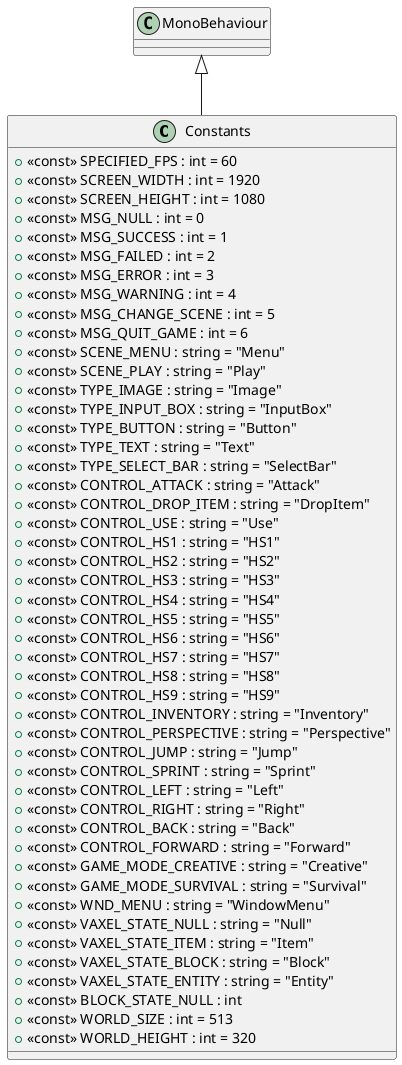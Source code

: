 @startuml
class Constants {
    + <<const>> SPECIFIED_FPS : int = 60
    + <<const>> SCREEN_WIDTH : int = 1920
    + <<const>> SCREEN_HEIGHT : int = 1080
    + <<const>> MSG_NULL : int = 0
    + <<const>> MSG_SUCCESS : int = 1
    + <<const>> MSG_FAILED : int = 2
    + <<const>> MSG_ERROR : int = 3
    + <<const>> MSG_WARNING : int = 4
    + <<const>> MSG_CHANGE_SCENE : int = 5
    + <<const>> MSG_QUIT_GAME : int = 6
    + <<const>> SCENE_MENU : string = "Menu"
    + <<const>> SCENE_PLAY : string = "Play"
    + <<const>> TYPE_IMAGE : string = "Image"
    + <<const>> TYPE_INPUT_BOX : string = "InputBox"
    + <<const>> TYPE_BUTTON : string = "Button"
    + <<const>> TYPE_TEXT : string = "Text"
    + <<const>> TYPE_SELECT_BAR : string = "SelectBar"
    + <<const>> CONTROL_ATTACK : string = "Attack"
    + <<const>> CONTROL_DROP_ITEM : string = "DropItem"
    + <<const>> CONTROL_USE : string = "Use"
    + <<const>> CONTROL_HS1 : string = "HS1"
    + <<const>> CONTROL_HS2 : string = "HS2"
    + <<const>> CONTROL_HS3 : string = "HS3"
    + <<const>> CONTROL_HS4 : string = "HS4"
    + <<const>> CONTROL_HS5 : string = "HS5"
    + <<const>> CONTROL_HS6 : string = "HS6"
    + <<const>> CONTROL_HS7 : string = "HS7"
    + <<const>> CONTROL_HS8 : string = "HS8"
    + <<const>> CONTROL_HS9 : string = "HS9"
    + <<const>> CONTROL_INVENTORY : string = "Inventory"
    + <<const>> CONTROL_PERSPECTIVE : string = "Perspective"
    + <<const>> CONTROL_JUMP : string = "Jump"
    + <<const>> CONTROL_SPRINT : string = "Sprint"
    + <<const>> CONTROL_LEFT : string = "Left"
    + <<const>> CONTROL_RIGHT : string = "Right"
    + <<const>> CONTROL_BACK : string = "Back"
    + <<const>> CONTROL_FORWARD : string = "Forward"
    + <<const>> GAME_MODE_CREATIVE : string = "Creative"
    + <<const>> GAME_MODE_SURVIVAL : string = "Survival"
    + <<const>> WND_MENU : string = "WindowMenu"
    + <<const>> VAXEL_STATE_NULL : string = "Null"
    + <<const>> VAXEL_STATE_ITEM : string = "Item"
    + <<const>> VAXEL_STATE_BLOCK : string = "Block"
    + <<const>> VAXEL_STATE_ENTITY : string = "Entity"
    + <<const>> BLOCK_STATE_NULL : int
    + <<const>> WORLD_SIZE : int = 513
    + <<const>> WORLD_HEIGHT : int = 320
}
MonoBehaviour <|-- Constants
@enduml
